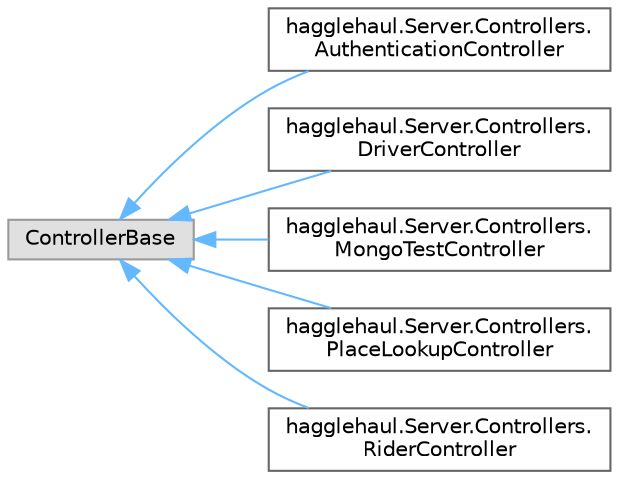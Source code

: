 digraph "Graphical Class Hierarchy"
{
 // LATEX_PDF_SIZE
  bgcolor="transparent";
  edge [fontname=Helvetica,fontsize=10,labelfontname=Helvetica,labelfontsize=10];
  node [fontname=Helvetica,fontsize=10,shape=box,height=0.2,width=0.4];
  rankdir="LR";
  Node0 [id="Node000000",label="ControllerBase",height=0.2,width=0.4,color="grey60", fillcolor="#E0E0E0", style="filled",tooltip=" "];
  Node0 -> Node1 [id="edge1_Node000000_Node000001",dir="back",color="steelblue1",style="solid",tooltip=" "];
  Node1 [id="Node000001",label="hagglehaul.Server.Controllers.\lAuthenticationController",height=0.2,width=0.4,color="grey40", fillcolor="white", style="filled",URL="$classhagglehaul_1_1_server_1_1_controllers_1_1_authentication_controller.html",tooltip=" "];
  Node0 -> Node2 [id="edge2_Node000000_Node000002",dir="back",color="steelblue1",style="solid",tooltip=" "];
  Node2 [id="Node000002",label="hagglehaul.Server.Controllers.\lDriverController",height=0.2,width=0.4,color="grey40", fillcolor="white", style="filled",URL="$classhagglehaul_1_1_server_1_1_controllers_1_1_driver_controller.html",tooltip=" "];
  Node0 -> Node3 [id="edge3_Node000000_Node000003",dir="back",color="steelblue1",style="solid",tooltip=" "];
  Node3 [id="Node000003",label="hagglehaul.Server.Controllers.\lMongoTestController",height=0.2,width=0.4,color="grey40", fillcolor="white", style="filled",URL="$classhagglehaul_1_1_server_1_1_controllers_1_1_mongo_test_controller.html",tooltip=" "];
  Node0 -> Node4 [id="edge4_Node000000_Node000004",dir="back",color="steelblue1",style="solid",tooltip=" "];
  Node4 [id="Node000004",label="hagglehaul.Server.Controllers.\lPlaceLookupController",height=0.2,width=0.4,color="grey40", fillcolor="white", style="filled",URL="$classhagglehaul_1_1_server_1_1_controllers_1_1_place_lookup_controller.html",tooltip=" "];
  Node0 -> Node5 [id="edge5_Node000000_Node000005",dir="back",color="steelblue1",style="solid",tooltip=" "];
  Node5 [id="Node000005",label="hagglehaul.Server.Controllers.\lRiderController",height=0.2,width=0.4,color="grey40", fillcolor="white", style="filled",URL="$classhagglehaul_1_1_server_1_1_controllers_1_1_rider_controller.html",tooltip=" "];
}
